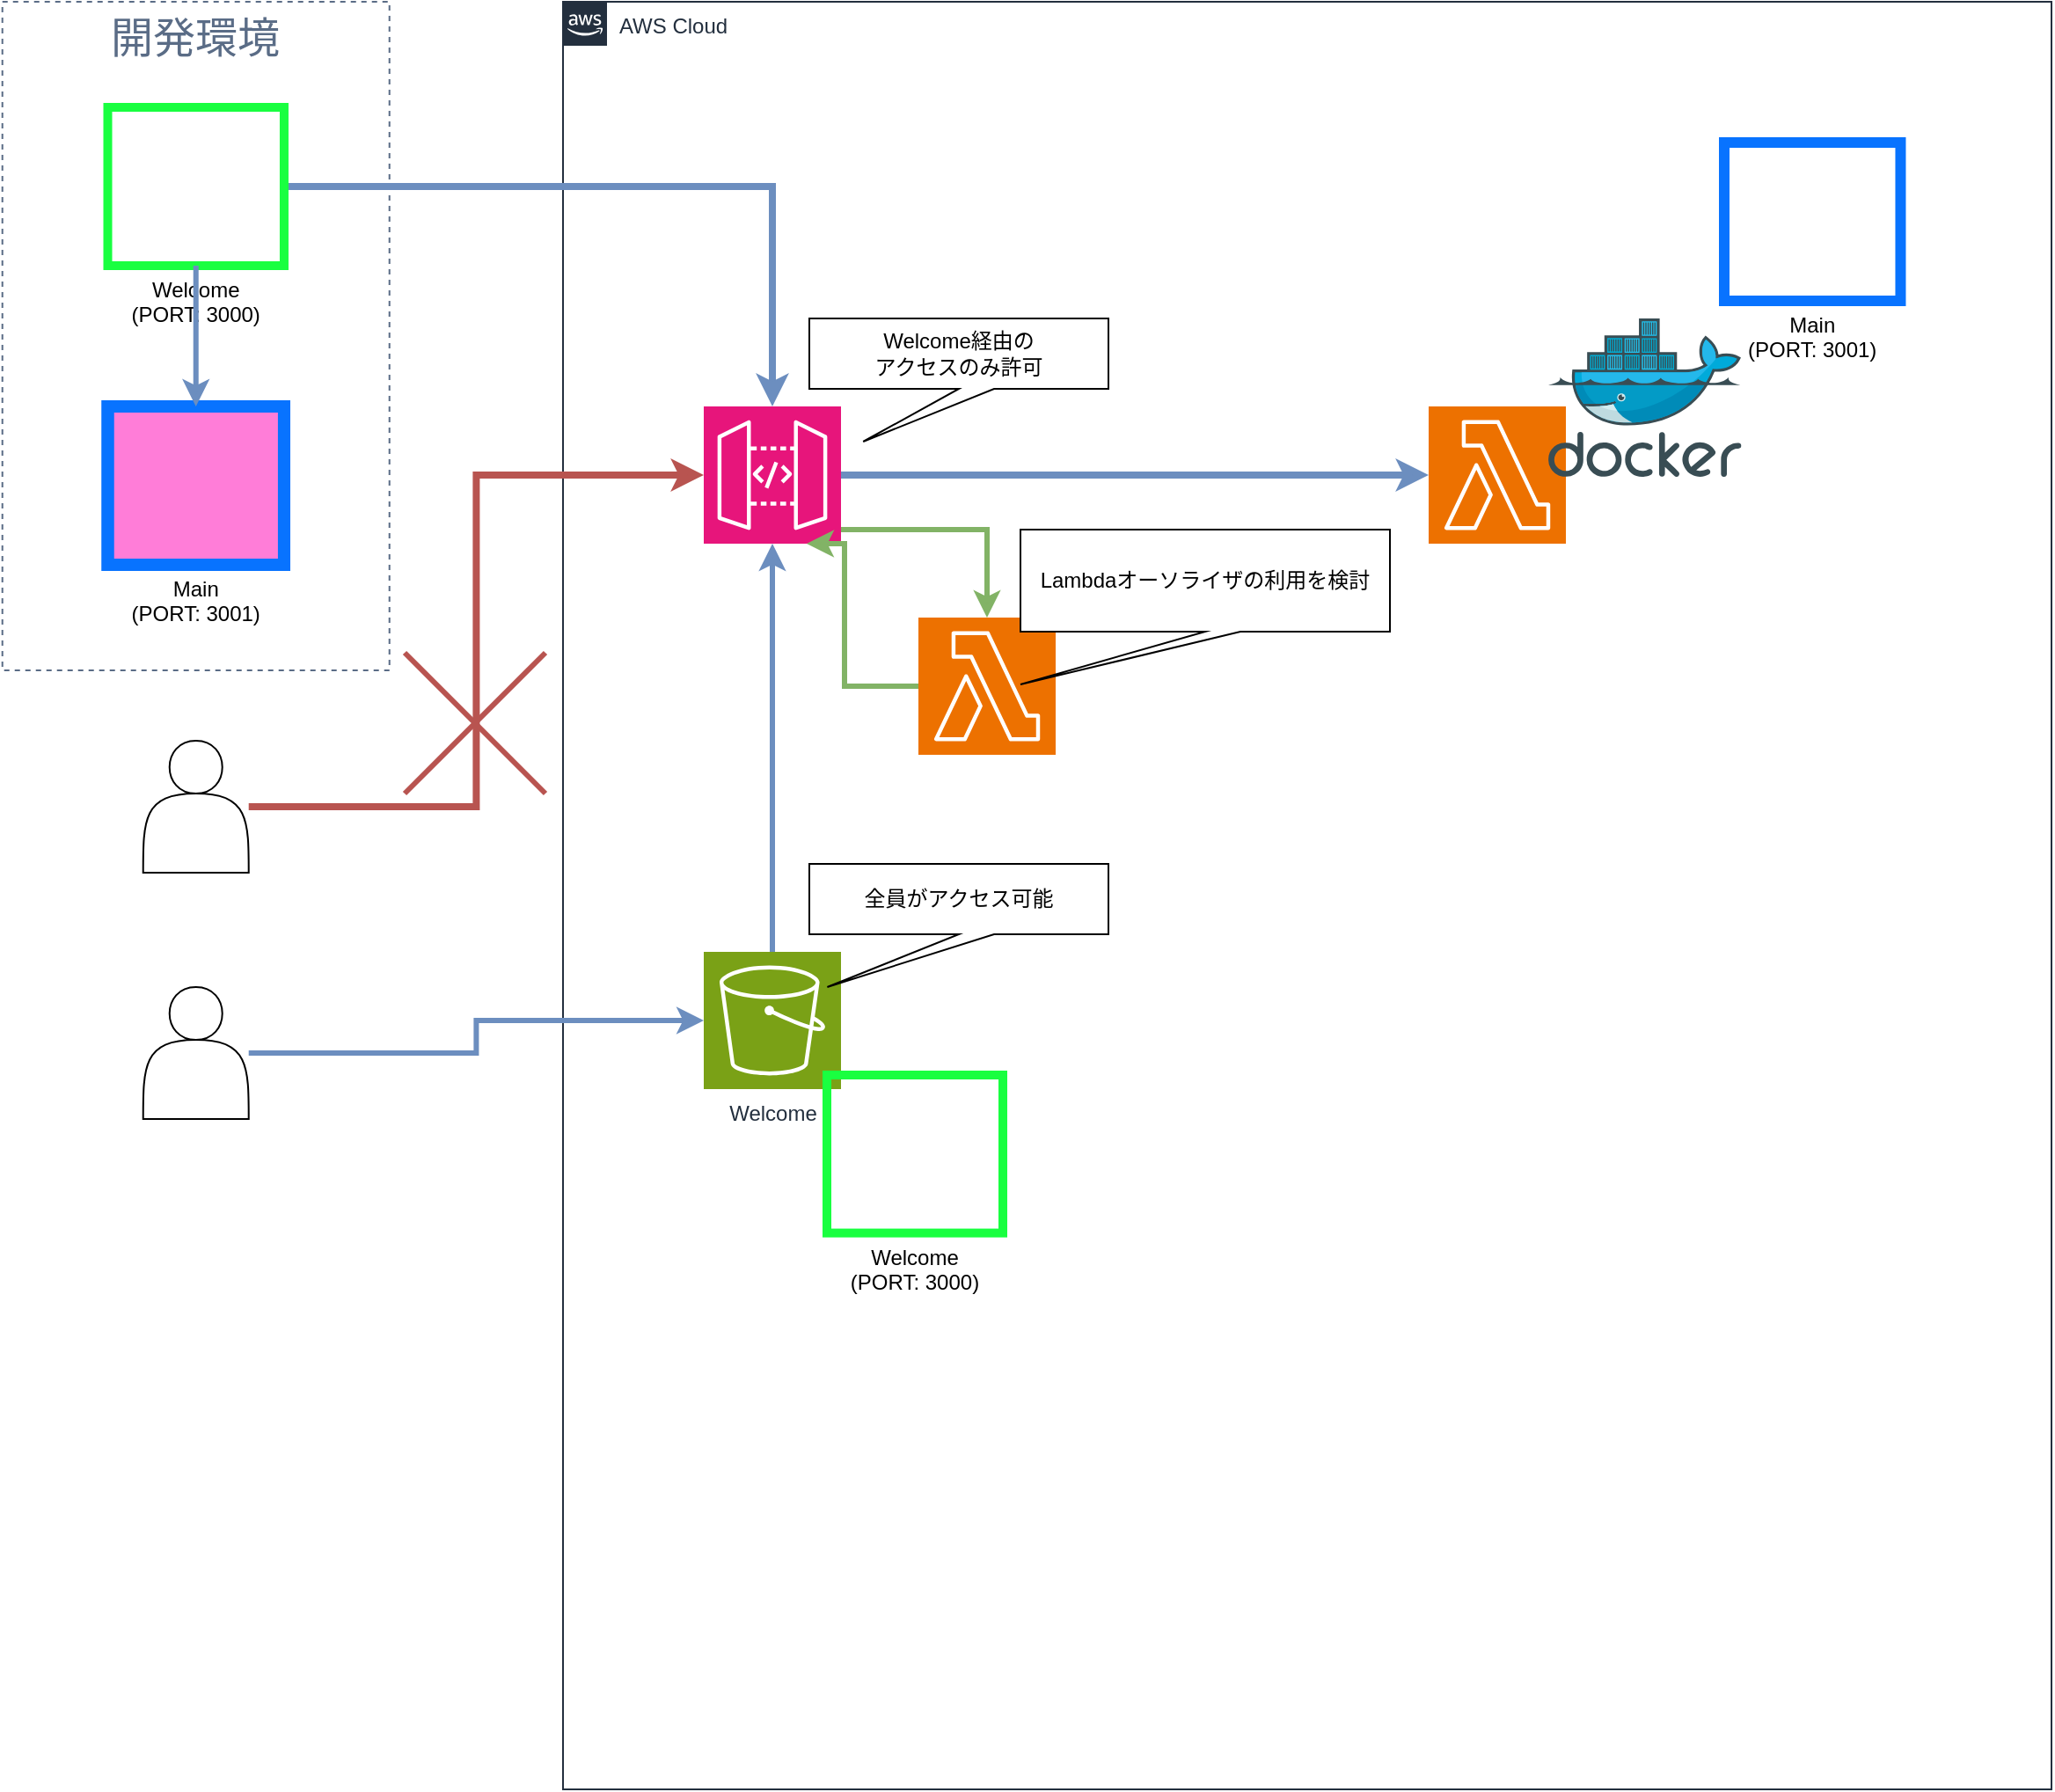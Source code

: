 <mxfile version="24.7.13">
  <diagram name="ページ1" id="oKM_rWbbFsQeyxLx6hBT">
    <mxGraphModel dx="1434" dy="785" grid="1" gridSize="10" guides="1" tooltips="1" connect="1" arrows="1" fold="1" page="1" pageScale="1" pageWidth="827" pageHeight="1169" math="0" shadow="0">
      <root>
        <mxCell id="0" />
        <mxCell id="1" parent="0" />
        <mxCell id="fsGPkaUiXoxHUEZwdyoa-4" value="&lt;span style=&quot;font-size: 24px;&quot;&gt;開発環境&lt;/span&gt;" style="fillColor=none;strokeColor=#5A6C86;dashed=1;verticalAlign=top;fontStyle=0;fontColor=#5A6C86;whiteSpace=wrap;html=1;" vertex="1" parent="1">
          <mxGeometry x="61.36" y="120" width="220" height="380" as="geometry" />
        </mxCell>
        <mxCell id="fsGPkaUiXoxHUEZwdyoa-3" value="AWS Cloud" style="points=[[0,0],[0.25,0],[0.5,0],[0.75,0],[1,0],[1,0.25],[1,0.5],[1,0.75],[1,1],[0.75,1],[0.5,1],[0.25,1],[0,1],[0,0.75],[0,0.5],[0,0.25]];outlineConnect=0;gradientColor=none;html=1;whiteSpace=wrap;fontSize=12;fontStyle=0;container=1;pointerEvents=0;collapsible=0;recursiveResize=0;shape=mxgraph.aws4.group;grIcon=mxgraph.aws4.group_aws_cloud_alt;strokeColor=#232F3E;fillColor=none;verticalAlign=top;align=left;spacingLeft=30;fontColor=#232F3E;dashed=0;" vertex="1" parent="1">
          <mxGeometry x="380" y="120" width="846" height="1016" as="geometry" />
        </mxCell>
        <mxCell id="fsGPkaUiXoxHUEZwdyoa-16" style="edgeStyle=orthogonalEdgeStyle;rounded=0;orthogonalLoop=1;jettySize=auto;html=1;fillColor=#dae8fc;strokeColor=#6c8ebf;strokeWidth=4;" edge="1" parent="fsGPkaUiXoxHUEZwdyoa-3" source="fsGPkaUiXoxHUEZwdyoa-5" target="fsGPkaUiXoxHUEZwdyoa-6">
          <mxGeometry relative="1" as="geometry" />
        </mxCell>
        <mxCell id="fsGPkaUiXoxHUEZwdyoa-35" style="edgeStyle=orthogonalEdgeStyle;rounded=0;orthogonalLoop=1;jettySize=auto;html=1;fillColor=#d5e8d4;strokeColor=#82b366;strokeWidth=3;" edge="1" parent="fsGPkaUiXoxHUEZwdyoa-3" source="fsGPkaUiXoxHUEZwdyoa-5" target="fsGPkaUiXoxHUEZwdyoa-33">
          <mxGeometry relative="1" as="geometry">
            <Array as="points">
              <mxPoint x="241" y="300" />
            </Array>
          </mxGeometry>
        </mxCell>
        <mxCell id="fsGPkaUiXoxHUEZwdyoa-5" value="" style="sketch=0;points=[[0,0,0],[0.25,0,0],[0.5,0,0],[0.75,0,0],[1,0,0],[0,1,0],[0.25,1,0],[0.5,1,0],[0.75,1,0],[1,1,0],[0,0.25,0],[0,0.5,0],[0,0.75,0],[1,0.25,0],[1,0.5,0],[1,0.75,0]];outlineConnect=0;fontColor=#232F3E;fillColor=#E7157B;strokeColor=#ffffff;dashed=0;verticalLabelPosition=bottom;verticalAlign=top;align=center;html=1;fontSize=12;fontStyle=0;aspect=fixed;shape=mxgraph.aws4.resourceIcon;resIcon=mxgraph.aws4.api_gateway;" vertex="1" parent="fsGPkaUiXoxHUEZwdyoa-3">
          <mxGeometry x="80" y="230" width="78" height="78" as="geometry" />
        </mxCell>
        <mxCell id="fsGPkaUiXoxHUEZwdyoa-6" value="" style="sketch=0;points=[[0,0,0],[0.25,0,0],[0.5,0,0],[0.75,0,0],[1,0,0],[0,1,0],[0.25,1,0],[0.5,1,0],[0.75,1,0],[1,1,0],[0,0.25,0],[0,0.5,0],[0,0.75,0],[1,0.25,0],[1,0.5,0],[1,0.75,0]];outlineConnect=0;fontColor=#232F3E;fillColor=#ED7100;strokeColor=#ffffff;dashed=0;verticalLabelPosition=bottom;verticalAlign=top;align=center;html=1;fontSize=12;fontStyle=0;aspect=fixed;shape=mxgraph.aws4.resourceIcon;resIcon=mxgraph.aws4.lambda;" vertex="1" parent="fsGPkaUiXoxHUEZwdyoa-3">
          <mxGeometry x="492" y="230" width="78" height="78" as="geometry" />
        </mxCell>
        <mxCell id="fsGPkaUiXoxHUEZwdyoa-18" value="Main&#xa;(PORT: 3001)" style="shape=image;verticalLabelPosition=bottom;labelBackgroundColor=default;verticalAlign=top;aspect=fixed;imageAspect=0;image=https://images.ctfassets.net/23aumh6u8s0i/6pjUKboBuFLvCKkE3esaFA/5f2101d6d2add5c615db5e98a553fc44/nextjs.jpeg;imageBorder=#0873FF;strokeWidth=6;" vertex="1" parent="fsGPkaUiXoxHUEZwdyoa-3">
          <mxGeometry x="660" y="80" width="100.23" height="90" as="geometry" />
        </mxCell>
        <mxCell id="fsGPkaUiXoxHUEZwdyoa-19" value="" style="image;sketch=0;aspect=fixed;html=1;points=[];align=center;fontSize=12;image=img/lib/mscae/Docker.svg;" vertex="1" parent="fsGPkaUiXoxHUEZwdyoa-3">
          <mxGeometry x="560" y="180" width="109.76" height="90" as="geometry" />
        </mxCell>
        <mxCell id="fsGPkaUiXoxHUEZwdyoa-26" style="edgeStyle=orthogonalEdgeStyle;rounded=0;orthogonalLoop=1;jettySize=auto;html=1;fillColor=#dae8fc;strokeColor=#6c8ebf;strokeWidth=3;" edge="1" parent="fsGPkaUiXoxHUEZwdyoa-3" source="fsGPkaUiXoxHUEZwdyoa-23" target="fsGPkaUiXoxHUEZwdyoa-5">
          <mxGeometry relative="1" as="geometry" />
        </mxCell>
        <mxCell id="fsGPkaUiXoxHUEZwdyoa-23" value="Welcome" style="sketch=0;points=[[0,0,0],[0.25,0,0],[0.5,0,0],[0.75,0,0],[1,0,0],[0,1,0],[0.25,1,0],[0.5,1,0],[0.75,1,0],[1,1,0],[0,0.25,0],[0,0.5,0],[0,0.75,0],[1,0.25,0],[1,0.5,0],[1,0.75,0]];outlineConnect=0;fontColor=#232F3E;fillColor=#7AA116;strokeColor=#ffffff;dashed=0;verticalLabelPosition=bottom;verticalAlign=top;align=center;html=1;fontSize=12;fontStyle=0;aspect=fixed;shape=mxgraph.aws4.resourceIcon;resIcon=mxgraph.aws4.s3;" vertex="1" parent="fsGPkaUiXoxHUEZwdyoa-3">
          <mxGeometry x="80" y="540" width="78" height="78" as="geometry" />
        </mxCell>
        <mxCell id="fsGPkaUiXoxHUEZwdyoa-28" value="全員がアクセス可能" style="shape=callout;whiteSpace=wrap;html=1;perimeter=calloutPerimeter;position2=0.06;" vertex="1" parent="fsGPkaUiXoxHUEZwdyoa-3">
          <mxGeometry x="140" y="490" width="170" height="70" as="geometry" />
        </mxCell>
        <mxCell id="fsGPkaUiXoxHUEZwdyoa-30" value="Welcome経由の&lt;div&gt;アクセスのみ許可&lt;/div&gt;" style="shape=callout;whiteSpace=wrap;html=1;perimeter=calloutPerimeter;position2=0.18;" vertex="1" parent="fsGPkaUiXoxHUEZwdyoa-3">
          <mxGeometry x="140" y="180" width="170" height="70" as="geometry" />
        </mxCell>
        <mxCell id="fsGPkaUiXoxHUEZwdyoa-33" value="" style="sketch=0;points=[[0,0,0],[0.25,0,0],[0.5,0,0],[0.75,0,0],[1,0,0],[0,1,0],[0.25,1,0],[0.5,1,0],[0.75,1,0],[1,1,0],[0,0.25,0],[0,0.5,0],[0,0.75,0],[1,0.25,0],[1,0.5,0],[1,0.75,0]];outlineConnect=0;fontColor=#232F3E;fillColor=#ED7100;strokeColor=#ffffff;dashed=0;verticalLabelPosition=bottom;verticalAlign=top;align=center;html=1;fontSize=12;fontStyle=0;aspect=fixed;shape=mxgraph.aws4.resourceIcon;resIcon=mxgraph.aws4.lambda;" vertex="1" parent="fsGPkaUiXoxHUEZwdyoa-3">
          <mxGeometry x="202" y="350" width="78" height="78" as="geometry" />
        </mxCell>
        <mxCell id="fsGPkaUiXoxHUEZwdyoa-31" value="Lambdaオーソライザの利用を検討" style="shape=callout;whiteSpace=wrap;html=1;perimeter=calloutPerimeter;position2=0;" vertex="1" parent="fsGPkaUiXoxHUEZwdyoa-3">
          <mxGeometry x="260" y="300" width="210" height="88" as="geometry" />
        </mxCell>
        <mxCell id="fsGPkaUiXoxHUEZwdyoa-36" style="edgeStyle=orthogonalEdgeStyle;rounded=0;orthogonalLoop=1;jettySize=auto;html=1;exitX=0;exitY=0.5;exitDx=0;exitDy=0;exitPerimeter=0;entryX=0.75;entryY=1;entryDx=0;entryDy=0;entryPerimeter=0;fillColor=#d5e8d4;strokeColor=#82b366;strokeWidth=3;" edge="1" parent="fsGPkaUiXoxHUEZwdyoa-3" source="fsGPkaUiXoxHUEZwdyoa-33" target="fsGPkaUiXoxHUEZwdyoa-5">
          <mxGeometry relative="1" as="geometry">
            <Array as="points">
              <mxPoint x="160" y="389" />
              <mxPoint x="160" y="308" />
            </Array>
          </mxGeometry>
        </mxCell>
        <mxCell id="fsGPkaUiXoxHUEZwdyoa-37" value="Welcome&#xa;(PORT: 3000)" style="shape=image;verticalLabelPosition=bottom;labelBackgroundColor=default;verticalAlign=top;aspect=fixed;imageAspect=0;image=https://images.ctfassets.net/23aumh6u8s0i/6pjUKboBuFLvCKkE3esaFA/5f2101d6d2add5c615db5e98a553fc44/nextjs.jpeg;strokeWidth=5;imageBorder=#19FF40;" vertex="1" parent="fsGPkaUiXoxHUEZwdyoa-3">
          <mxGeometry x="150" y="610" width="100" height="89.79" as="geometry" />
        </mxCell>
        <mxCell id="fsGPkaUiXoxHUEZwdyoa-42" value="" style="shape=image;verticalLabelPosition=bottom;labelBackgroundColor=default;verticalAlign=top;aspect=fixed;imageAspect=0;image=https://next-auth.js.org/img/logo/logo-sm.png;" vertex="1" parent="fsGPkaUiXoxHUEZwdyoa-3">
          <mxGeometry x="470" y="180" width="54.35" height="60" as="geometry" />
        </mxCell>
        <mxCell id="fsGPkaUiXoxHUEZwdyoa-43" value="" style="shape=image;verticalLabelPosition=bottom;labelBackgroundColor=default;verticalAlign=top;aspect=fixed;imageAspect=0;image=https://next-auth.js.org/img/logo/logo-sm.png;" vertex="1" parent="fsGPkaUiXoxHUEZwdyoa-3">
          <mxGeometry x="240" y="580" width="54.35" height="60" as="geometry" />
        </mxCell>
        <mxCell id="fsGPkaUiXoxHUEZwdyoa-17" style="edgeStyle=orthogonalEdgeStyle;rounded=0;orthogonalLoop=1;jettySize=auto;html=1;exitX=1;exitY=0.5;exitDx=0;exitDy=0;fillColor=#dae8fc;strokeColor=#6c8ebf;strokeWidth=4;" edge="1" parent="1" source="fsGPkaUiXoxHUEZwdyoa-11" target="fsGPkaUiXoxHUEZwdyoa-5">
          <mxGeometry relative="1" as="geometry" />
        </mxCell>
        <mxCell id="fsGPkaUiXoxHUEZwdyoa-11" value="Welcome&#xa;(PORT: 3000)" style="shape=image;verticalLabelPosition=bottom;labelBackgroundColor=default;verticalAlign=top;aspect=fixed;imageAspect=0;image=https://images.ctfassets.net/23aumh6u8s0i/6pjUKboBuFLvCKkE3esaFA/5f2101d6d2add5c615db5e98a553fc44/nextjs.jpeg;strokeWidth=5;imageBorder=#19FF40;" vertex="1" parent="1">
          <mxGeometry x="121.25" y="180" width="100.23" height="90" as="geometry" />
        </mxCell>
        <mxCell id="fsGPkaUiXoxHUEZwdyoa-12" value="Main&#xa;(PORT: 3001)" style="shape=image;verticalLabelPosition=bottom;labelBackgroundColor=default;verticalAlign=top;aspect=fixed;imageAspect=0;image=https://images.ctfassets.net/23aumh6u8s0i/6pjUKboBuFLvCKkE3esaFA/5f2101d6d2add5c615db5e98a553fc44/nextjs.jpeg;imageBackground=#FF7DD8;strokeWidth=7;imageBorder=#0873FF;" vertex="1" parent="1">
          <mxGeometry x="121.25" y="350" width="100.23" height="90" as="geometry" />
        </mxCell>
        <mxCell id="fsGPkaUiXoxHUEZwdyoa-14" value="" style="endArrow=classic;html=1;rounded=0;fillColor=#dae8fc;strokeColor=#6c8ebf;strokeWidth=3;" edge="1" parent="1" source="fsGPkaUiXoxHUEZwdyoa-11" target="fsGPkaUiXoxHUEZwdyoa-12">
          <mxGeometry width="50" height="50" relative="1" as="geometry">
            <mxPoint x="610" y="440" as="sourcePoint" />
            <mxPoint x="660" y="390" as="targetPoint" />
          </mxGeometry>
        </mxCell>
        <mxCell id="fsGPkaUiXoxHUEZwdyoa-20" value="" style="shape=actor;whiteSpace=wrap;html=1;" vertex="1" parent="1">
          <mxGeometry x="141.36" y="540" width="60" height="75" as="geometry" />
        </mxCell>
        <mxCell id="fsGPkaUiXoxHUEZwdyoa-21" style="edgeStyle=orthogonalEdgeStyle;rounded=0;orthogonalLoop=1;jettySize=auto;html=1;entryX=0;entryY=0.5;entryDx=0;entryDy=0;entryPerimeter=0;fillColor=#f8cecc;strokeColor=#b85450;strokeWidth=4;" edge="1" parent="1" source="fsGPkaUiXoxHUEZwdyoa-20" target="fsGPkaUiXoxHUEZwdyoa-5">
          <mxGeometry relative="1" as="geometry" />
        </mxCell>
        <mxCell id="fsGPkaUiXoxHUEZwdyoa-22" value="" style="shape=mxgraph.sysml.x;fillColor=#f8cecc;strokeColor=#b85450;strokeWidth=3;" vertex="1" parent="1">
          <mxGeometry x="290" y="490" width="80" height="80" as="geometry" />
        </mxCell>
        <mxCell id="fsGPkaUiXoxHUEZwdyoa-25" style="edgeStyle=orthogonalEdgeStyle;rounded=0;orthogonalLoop=1;jettySize=auto;html=1;fillColor=#dae8fc;strokeColor=#6c8ebf;strokeWidth=3;" edge="1" parent="1" source="fsGPkaUiXoxHUEZwdyoa-24" target="fsGPkaUiXoxHUEZwdyoa-23">
          <mxGeometry relative="1" as="geometry" />
        </mxCell>
        <mxCell id="fsGPkaUiXoxHUEZwdyoa-24" value="" style="shape=actor;whiteSpace=wrap;html=1;" vertex="1" parent="1">
          <mxGeometry x="141.36" y="680" width="60" height="75" as="geometry" />
        </mxCell>
        <mxCell id="fsGPkaUiXoxHUEZwdyoa-40" value="" style="shape=image;verticalLabelPosition=bottom;labelBackgroundColor=default;verticalAlign=top;aspect=fixed;imageAspect=0;image=https://next-auth.js.org/img/logo/logo-sm.png;" vertex="1" parent="1">
          <mxGeometry x="70" y="160" width="54.35" height="60" as="geometry" />
        </mxCell>
        <mxCell id="fsGPkaUiXoxHUEZwdyoa-41" value="" style="shape=image;verticalLabelPosition=bottom;labelBackgroundColor=default;verticalAlign=top;aspect=fixed;imageAspect=0;image=https://next-auth.js.org/img/logo/logo-sm.png;" vertex="1" parent="1">
          <mxGeometry x="70" y="320" width="54.35" height="60" as="geometry" />
        </mxCell>
      </root>
    </mxGraphModel>
  </diagram>
</mxfile>
